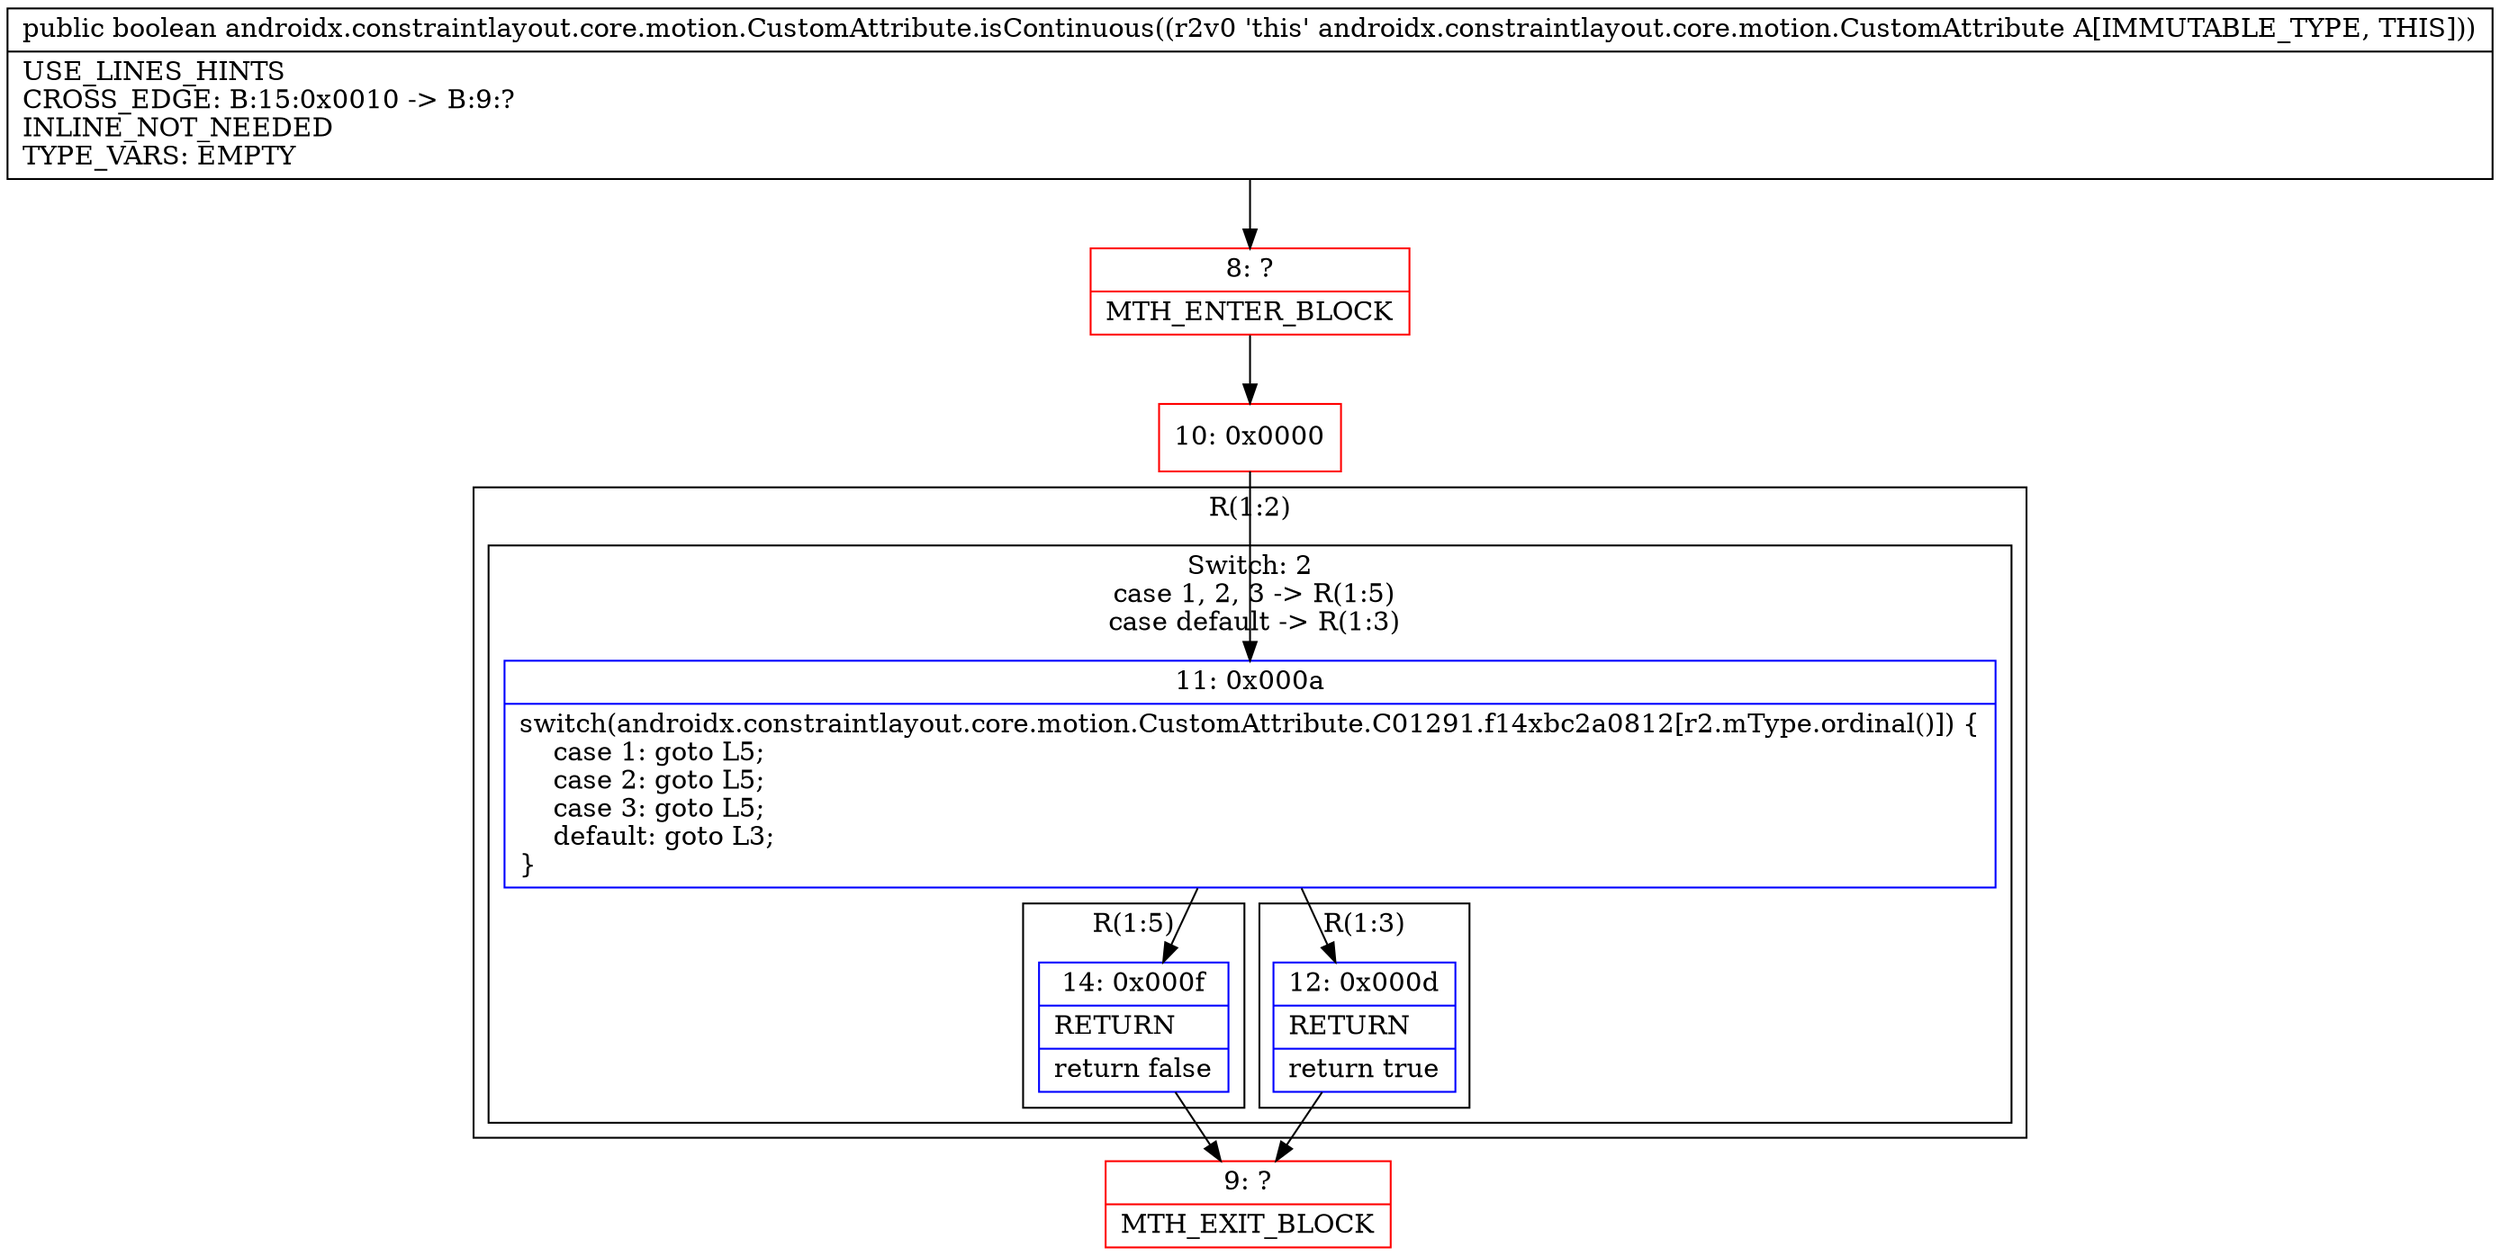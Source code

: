 digraph "CFG forandroidx.constraintlayout.core.motion.CustomAttribute.isContinuous()Z" {
subgraph cluster_Region_1826887900 {
label = "R(1:2)";
node [shape=record,color=blue];
subgraph cluster_SwitchRegion_1317540025 {
label = "Switch: 2
 case 1, 2, 3 -> R(1:5)
 case default -> R(1:3)";
node [shape=record,color=blue];
Node_11 [shape=record,label="{11\:\ 0x000a|switch(androidx.constraintlayout.core.motion.CustomAttribute.C01291.f14xbc2a0812[r2.mType.ordinal()]) \{\l    case 1: goto L5;\l    case 2: goto L5;\l    case 3: goto L5;\l    default: goto L3;\l\}\l}"];
subgraph cluster_Region_1653036363 {
label = "R(1:5)";
node [shape=record,color=blue];
Node_14 [shape=record,label="{14\:\ 0x000f|RETURN\l|return false\l}"];
}
subgraph cluster_Region_866615608 {
label = "R(1:3)";
node [shape=record,color=blue];
Node_12 [shape=record,label="{12\:\ 0x000d|RETURN\l|return true\l}"];
}
}
}
Node_8 [shape=record,color=red,label="{8\:\ ?|MTH_ENTER_BLOCK\l}"];
Node_10 [shape=record,color=red,label="{10\:\ 0x0000}"];
Node_9 [shape=record,color=red,label="{9\:\ ?|MTH_EXIT_BLOCK\l}"];
MethodNode[shape=record,label="{public boolean androidx.constraintlayout.core.motion.CustomAttribute.isContinuous((r2v0 'this' androidx.constraintlayout.core.motion.CustomAttribute A[IMMUTABLE_TYPE, THIS]))  | USE_LINES_HINTS\lCROSS_EDGE: B:15:0x0010 \-\> B:9:?\lINLINE_NOT_NEEDED\lTYPE_VARS: EMPTY\l}"];
MethodNode -> Node_8;Node_11 -> Node_12;
Node_11 -> Node_14;
Node_14 -> Node_9;
Node_12 -> Node_9;
Node_8 -> Node_10;
Node_10 -> Node_11;
}


